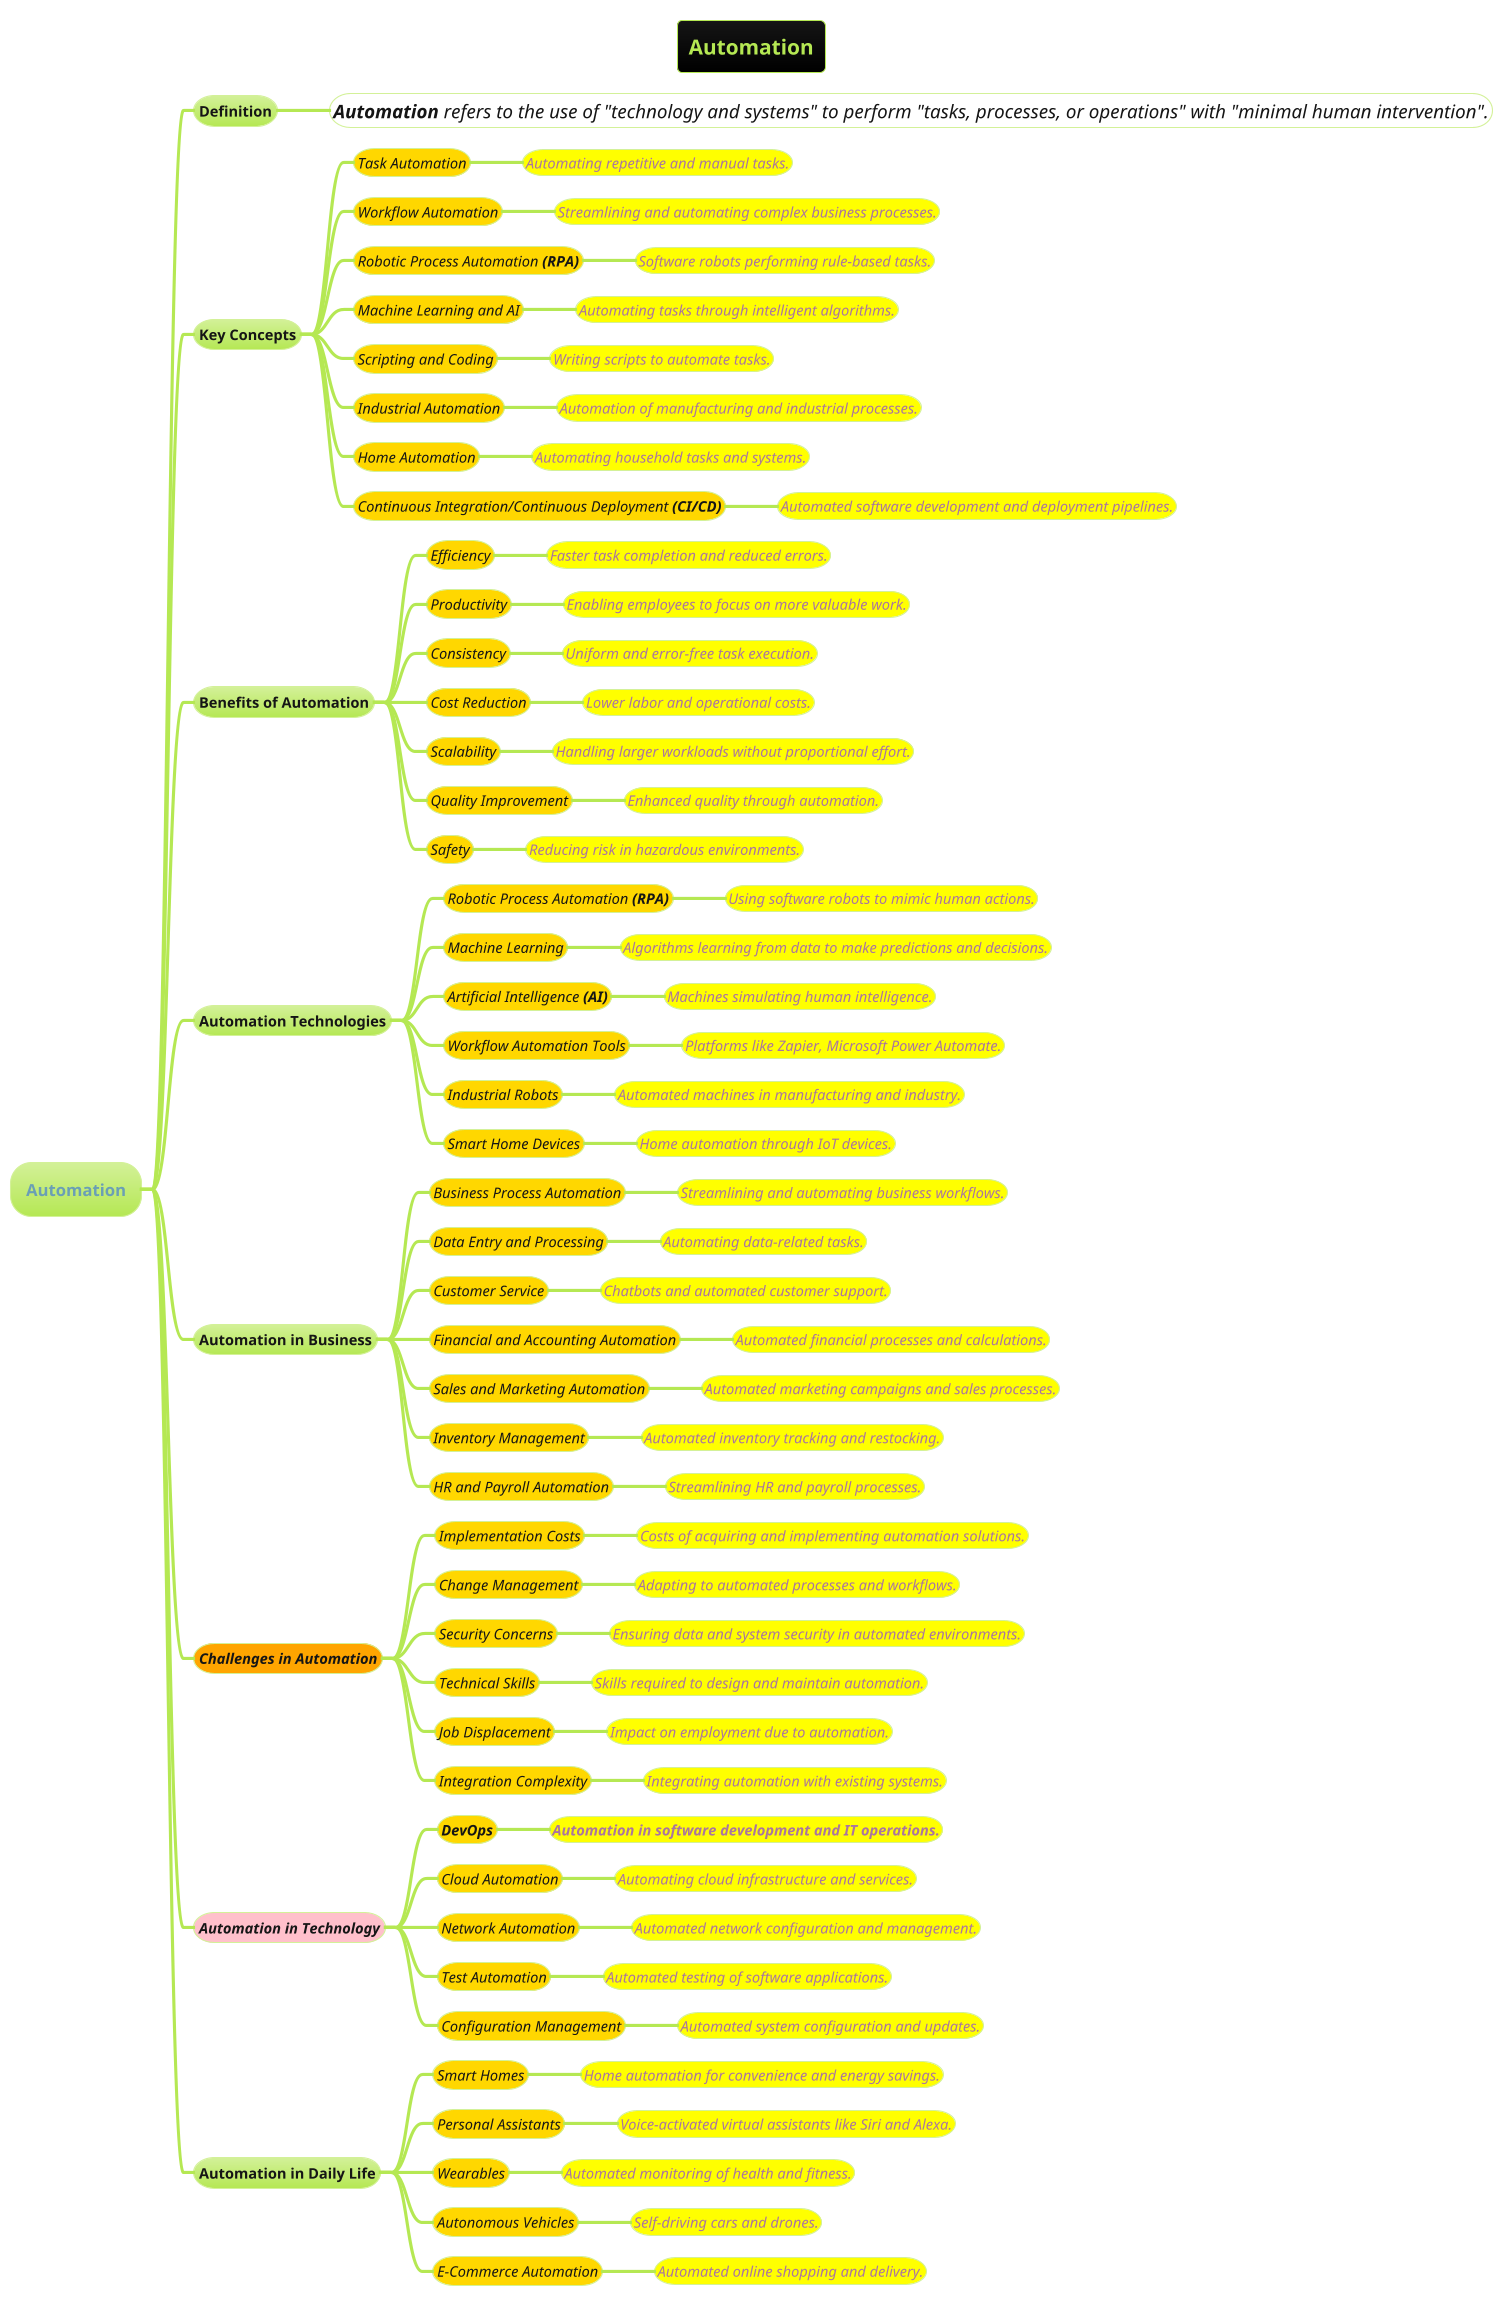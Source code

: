 @startmindmap
title Automation
!theme hacker

* Automation
** Definition
***[#white] <i><size:18>**Automation** refers to the use of "technology and systems" to perform "tasks, processes, or operations" with "minimal human intervention".

** Key Concepts
***[#gold] <i><size:14>Task Automation
****[#yellow] <i><size:14>Automating repetitive and manual tasks.
***[#gold] <i><size:14>Workflow Automation
****[#yellow] <i><size:14>Streamlining and automating complex business processes.
***[#gold] <i><size:14>Robotic Process Automation **(RPA)**
****[#yellow] <i><size:14>Software robots performing rule-based tasks.
***[#gold] <i><size:14>Machine Learning and AI
****[#yellow] <i><size:14>Automating tasks through intelligent algorithms.
***[#gold] <i><size:14>Scripting and Coding
****[#yellow] <i><size:14>Writing scripts to automate tasks.
***[#gold] <i><size:14>Industrial Automation
****[#yellow] <i><size:14>Automation of manufacturing and industrial processes.
***[#gold] <i><size:14>Home Automation
****[#yellow] <i><size:14>Automating household tasks and systems.
***[#gold] <i><size:14>Continuous Integration/Continuous Deployment **(CI/CD)**
****[#yellow] <i><size:14>Automated software development and deployment pipelines.

** Benefits of Automation
***[#gold] <i><size:14>Efficiency
****[#yellow] <i><size:14>Faster task completion and reduced errors.
***[#gold] <i><size:14>Productivity
****[#yellow] <i><size:14>Enabling employees to focus on more valuable work.
***[#gold] <i><size:14>Consistency
****[#yellow] <i><size:14>Uniform and error-free task execution.
***[#gold] <i><size:14>Cost Reduction
****[#yellow] <i><size:14>Lower labor and operational costs.
***[#gold] <i><size:14>Scalability
****[#yellow] <i><size:14>Handling larger workloads without proportional effort.
***[#gold] <i><size:14>Quality Improvement
****[#yellow] <i><size:14>Enhanced quality through automation.
***[#gold] <i><size:14>Safety
****[#yellow] <i><size:14>Reducing risk in hazardous environments.

** Automation Technologies
***[#gold] <i><size:14>Robotic Process Automation **(RPA)**
****[#yellow] <i><size:14>Using software robots to mimic human actions.
***[#gold] <i><size:14>Machine Learning
****[#yellow] <i><size:14>Algorithms learning from data to make predictions and decisions.
***[#gold] <i><size:14>Artificial Intelligence **(AI)**
****[#yellow] <i><size:14>Machines simulating human intelligence.
***[#gold] <i><size:14>Workflow Automation Tools
****[#yellow] <i><size:14>Platforms like Zapier, Microsoft Power Automate.
***[#gold] <i><size:14>Industrial Robots
****[#yellow] <i><size:14>Automated machines in manufacturing and industry.
***[#gold] <i><size:14>Smart Home Devices
****[#yellow] <i><size:14>Home automation through IoT devices.

** Automation in Business
***[#gold] <i><size:14>Business Process Automation
****[#yellow] <i><size:14>Streamlining and automating business workflows.
***[#gold] <i><size:14>Data Entry and Processing
****[#yellow] <i><size:14>Automating data-related tasks.
***[#gold] <i><size:14>Customer Service
****[#yellow] <i><size:14>Chatbots and automated customer support.
***[#gold] <i><size:14>Financial and Accounting Automation
****[#yellow] <i><size:14>Automated financial processes and calculations.
***[#gold] <i><size:14>Sales and Marketing Automation
****[#yellow] <i><size:14>Automated marketing campaigns and sales processes.
***[#gold] <i><size:14>Inventory Management
****[#yellow] <i><size:14>Automated inventory tracking and restocking.
***[#gold] <i><size:14>HR and Payroll Automation
****[#yellow] <i><size:14>Streamlining HR and payroll processes.

**[#orange] <i>Challenges in Automation
***[#gold] <i><size:14>Implementation Costs
****[#yellow] <i><size:14>Costs of acquiring and implementing automation solutions.
***[#gold] <i><size:14>Change Management
****[#yellow] <i><size:14>Adapting to automated processes and workflows.
***[#gold] <i><size:14>Security Concerns
****[#yellow] <i><size:14>Ensuring data and system security in automated environments.
***[#gold] <i><size:14>Technical Skills
****[#yellow] <i><size:14>Skills required to design and maintain automation.
***[#gold] <i><size:14>Job Displacement
****[#yellow] <i><size:14>Impact on employment due to automation.
***[#gold] <i><size:14>Integration Complexity
****[#yellow] <i><size:14>Integrating automation with existing systems.

**[#pink] <i>Automation in Technology
***[#gold] <i><size:14>**DevOps**
****[#yellow] <i><size:14>**Automation in software development and IT operations.**
***[#gold] <i><size:14>Cloud Automation
****[#yellow] <i><size:14>Automating cloud infrastructure and services.
***[#gold] <i><size:14>Network Automation
****[#yellow] <i><size:14>Automated network configuration and management.
***[#gold] <i><size:14>Test Automation
****[#yellow] <i><size:14>Automated testing of software applications.
***[#gold] <i><size:14>Configuration Management
****[#yellow] <i><size:14>Automated system configuration and updates.

** Automation in Daily Life
***[#gold] <i><size:14>Smart Homes
****[#yellow] <i><size:14>Home automation for convenience and energy savings.
***[#gold] <i><size:14>Personal Assistants
****[#yellow] <i><size:14>Voice-activated virtual assistants like Siri and Alexa.
***[#gold] <i><size:14>Wearables
****[#yellow] <i><size:14>Automated monitoring of health and fitness.
***[#gold] <i><size:14>Autonomous Vehicles
****[#yellow] <i><size:14>Self-driving cars and drones.
***[#gold] <i><size:14>E-Commerce Automation
****[#yellow] <i><size:14>Automated online shopping and delivery.

@endmindmap
